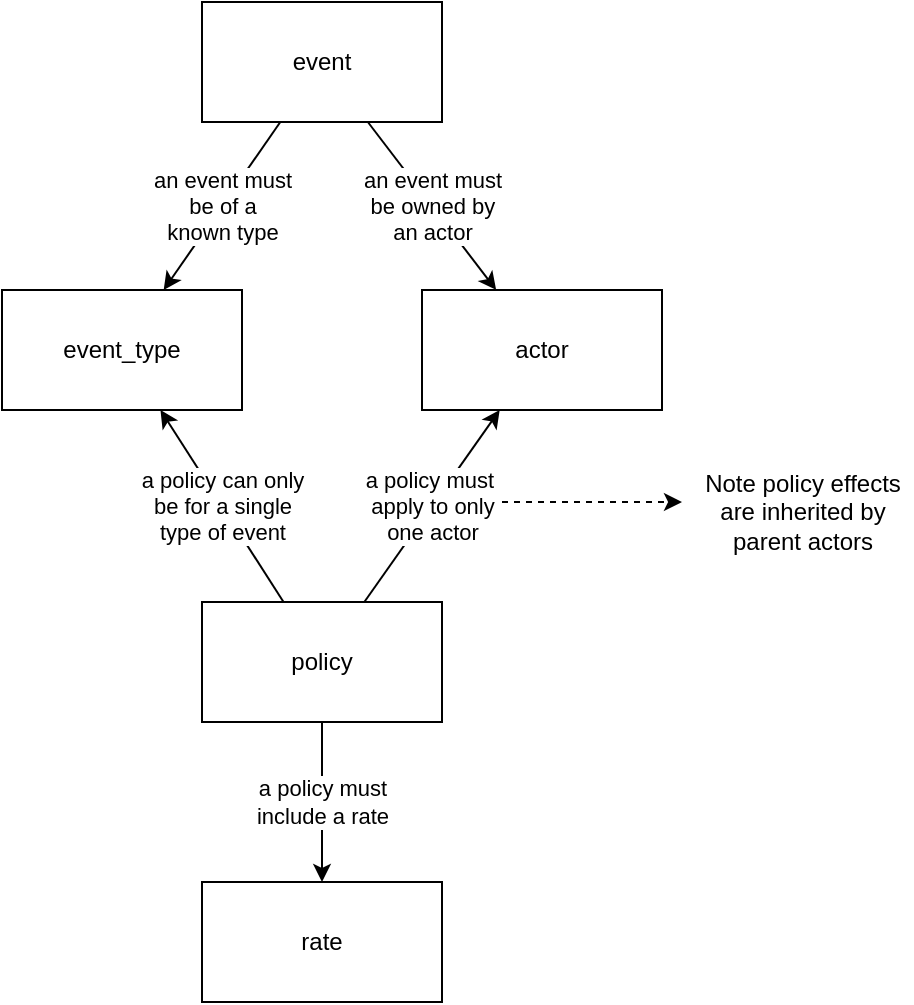 <mxfile version="14.6.5" type="device"><diagram id="zFvd5jKPy0wU7V82dzVA" name="Page-1"><mxGraphModel dx="530" dy="504" grid="1" gridSize="10" guides="1" tooltips="1" connect="1" arrows="1" fold="1" page="1" pageScale="1" pageWidth="1169" pageHeight="827" math="0" shadow="0"><root><mxCell id="0"/><mxCell id="1" parent="0"/><mxCell id="_6NvYw3AXgz8xjaf4_M6-8" value="an event must &lt;br&gt;be of a &lt;br&gt;known type" style="edgeStyle=none;rounded=0;orthogonalLoop=1;jettySize=auto;html=1;" parent="1" source="_6NvYw3AXgz8xjaf4_M6-1" target="_6NvYw3AXgz8xjaf4_M6-2" edge="1"><mxGeometry relative="1" as="geometry"/></mxCell><mxCell id="_6NvYw3AXgz8xjaf4_M6-9" value="an event must &lt;br&gt;be owned by &lt;br&gt;an actor" style="edgeStyle=none;rounded=0;orthogonalLoop=1;jettySize=auto;html=1;" parent="1" source="_6NvYw3AXgz8xjaf4_M6-1" target="_6NvYw3AXgz8xjaf4_M6-5" edge="1"><mxGeometry relative="1" as="geometry"/></mxCell><mxCell id="_6NvYw3AXgz8xjaf4_M6-1" value="event" style="rounded=0;whiteSpace=wrap;html=1;" parent="1" vertex="1"><mxGeometry x="400" y="150" width="120" height="60" as="geometry"/></mxCell><mxCell id="_6NvYw3AXgz8xjaf4_M6-2" value="event_type" style="rounded=0;whiteSpace=wrap;html=1;" parent="1" vertex="1"><mxGeometry x="300" y="294" width="120" height="60" as="geometry"/></mxCell><mxCell id="_6NvYw3AXgz8xjaf4_M6-5" value="actor" style="rounded=0;whiteSpace=wrap;html=1;" parent="1" vertex="1"><mxGeometry x="510" y="294" width="120" height="60" as="geometry"/></mxCell><mxCell id="_6NvYw3AXgz8xjaf4_M6-10" value="rate" style="rounded=0;whiteSpace=wrap;html=1;" parent="1" vertex="1"><mxGeometry x="400" y="590" width="120" height="60" as="geometry"/></mxCell><mxCell id="_6NvYw3AXgz8xjaf4_M6-13" value="a policy must&amp;nbsp;&lt;br&gt;apply to only &lt;br&gt;one actor" style="edgeStyle=none;rounded=0;orthogonalLoop=1;jettySize=auto;html=1;" parent="1" source="_6NvYw3AXgz8xjaf4_M6-11" target="_6NvYw3AXgz8xjaf4_M6-5" edge="1"><mxGeometry relative="1" as="geometry"/></mxCell><mxCell id="_6NvYw3AXgz8xjaf4_M6-14" value="a policy can only&lt;br&gt;be for a single&lt;br&gt;type of event" style="edgeStyle=none;rounded=0;orthogonalLoop=1;jettySize=auto;html=1;" parent="1" source="_6NvYw3AXgz8xjaf4_M6-11" target="_6NvYw3AXgz8xjaf4_M6-2" edge="1"><mxGeometry relative="1" as="geometry"/></mxCell><mxCell id="_6NvYw3AXgz8xjaf4_M6-15" value="a policy must &lt;br&gt;include a rate" style="edgeStyle=none;rounded=0;orthogonalLoop=1;jettySize=auto;html=1;" parent="1" source="_6NvYw3AXgz8xjaf4_M6-11" target="_6NvYw3AXgz8xjaf4_M6-10" edge="1"><mxGeometry relative="1" as="geometry"/></mxCell><mxCell id="_6NvYw3AXgz8xjaf4_M6-11" value="policy" style="rounded=0;whiteSpace=wrap;html=1;" parent="1" vertex="1"><mxGeometry x="400" y="450" width="120" height="60" as="geometry"/></mxCell><mxCell id="_6NvYw3AXgz8xjaf4_M6-22" value="" style="endArrow=classic;html=1;dashed=1;" parent="1" edge="1"><mxGeometry width="50" height="50" relative="1" as="geometry"><mxPoint x="550" y="400" as="sourcePoint"/><mxPoint x="640" y="400" as="targetPoint"/></mxGeometry></mxCell><mxCell id="_6NvYw3AXgz8xjaf4_M6-23" value="Note policy effects &lt;br&gt;are inherited by &lt;br&gt;parent actors" style="text;html=1;align=center;verticalAlign=middle;resizable=0;points=[];autosize=1;strokeColor=none;" parent="1" vertex="1"><mxGeometry x="645" y="380" width="110" height="50" as="geometry"/></mxCell></root></mxGraphModel></diagram></mxfile>